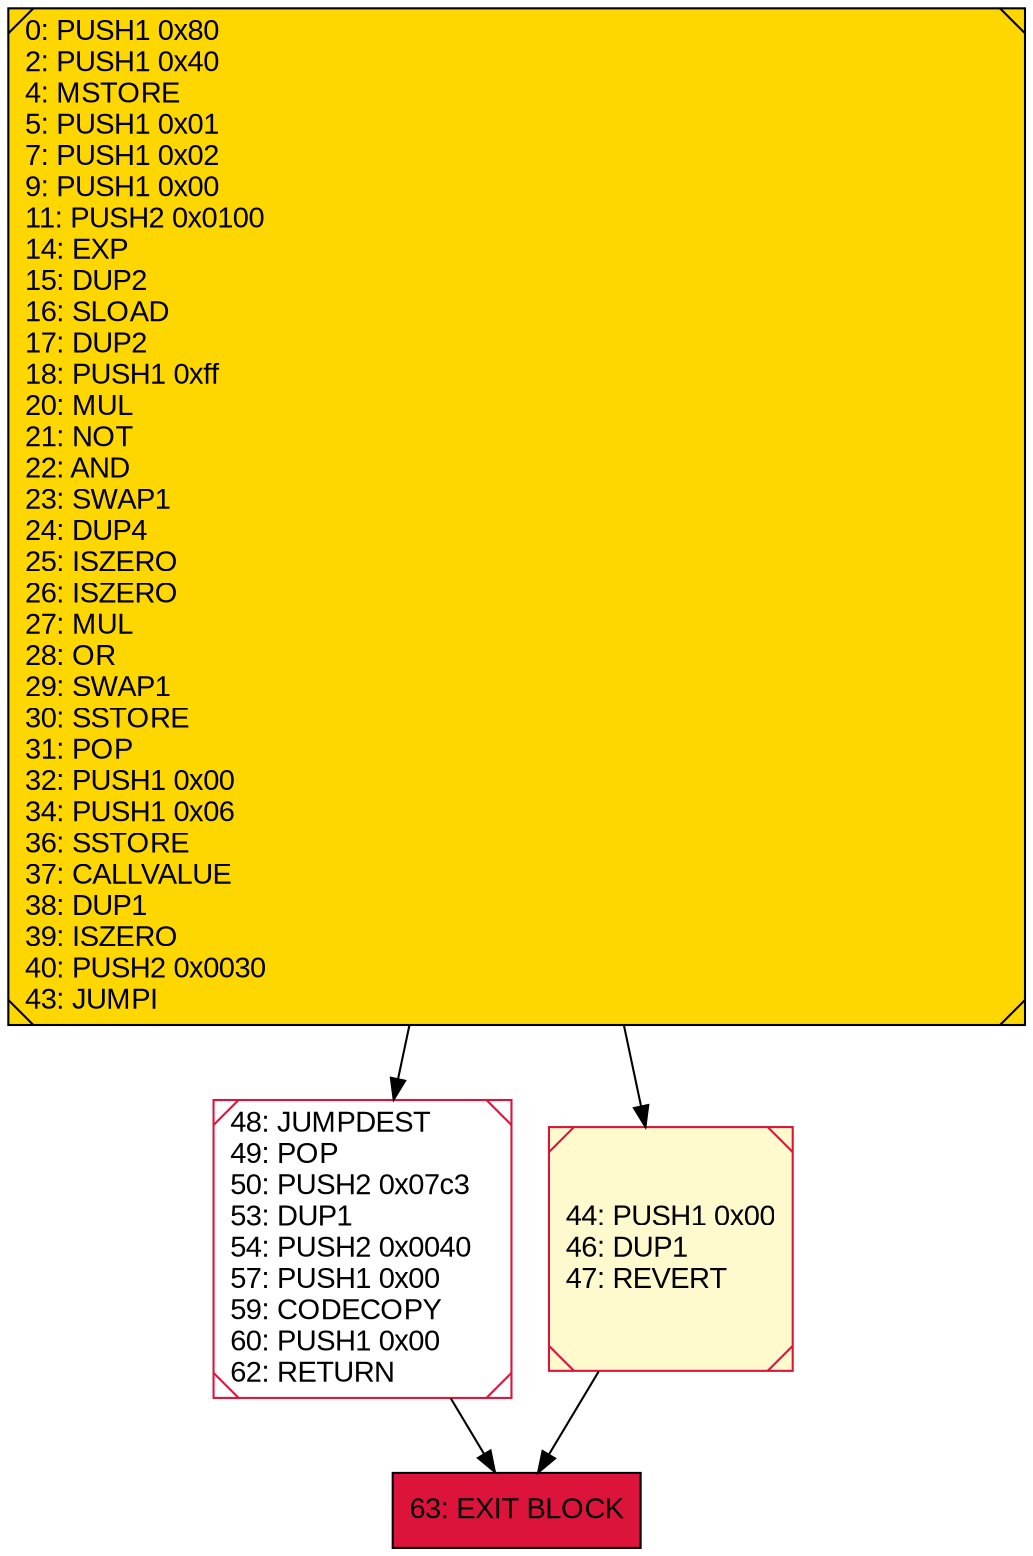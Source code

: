 digraph G {
bgcolor=transparent rankdir=UD;
node [shape=box style=filled color=black fillcolor=white fontname=arial fontcolor=black];
0 [label="0: PUSH1 0x80\l2: PUSH1 0x40\l4: MSTORE\l5: PUSH1 0x01\l7: PUSH1 0x02\l9: PUSH1 0x00\l11: PUSH2 0x0100\l14: EXP\l15: DUP2\l16: SLOAD\l17: DUP2\l18: PUSH1 0xff\l20: MUL\l21: NOT\l22: AND\l23: SWAP1\l24: DUP4\l25: ISZERO\l26: ISZERO\l27: MUL\l28: OR\l29: SWAP1\l30: SSTORE\l31: POP\l32: PUSH1 0x00\l34: PUSH1 0x06\l36: SSTORE\l37: CALLVALUE\l38: DUP1\l39: ISZERO\l40: PUSH2 0x0030\l43: JUMPI\l" fillcolor=lemonchiffon shape=Msquare fillcolor=gold ];
48 [label="48: JUMPDEST\l49: POP\l50: PUSH2 0x07c3\l53: DUP1\l54: PUSH2 0x0040\l57: PUSH1 0x00\l59: CODECOPY\l60: PUSH1 0x00\l62: RETURN\l" shape=Msquare color=crimson ];
44 [label="44: PUSH1 0x00\l46: DUP1\l47: REVERT\l" fillcolor=lemonchiffon shape=Msquare color=crimson ];
63 [label="63: EXIT BLOCK\l" fillcolor=crimson ];
44 -> 63;
48 -> 63;
0 -> 44;
0 -> 48;
}